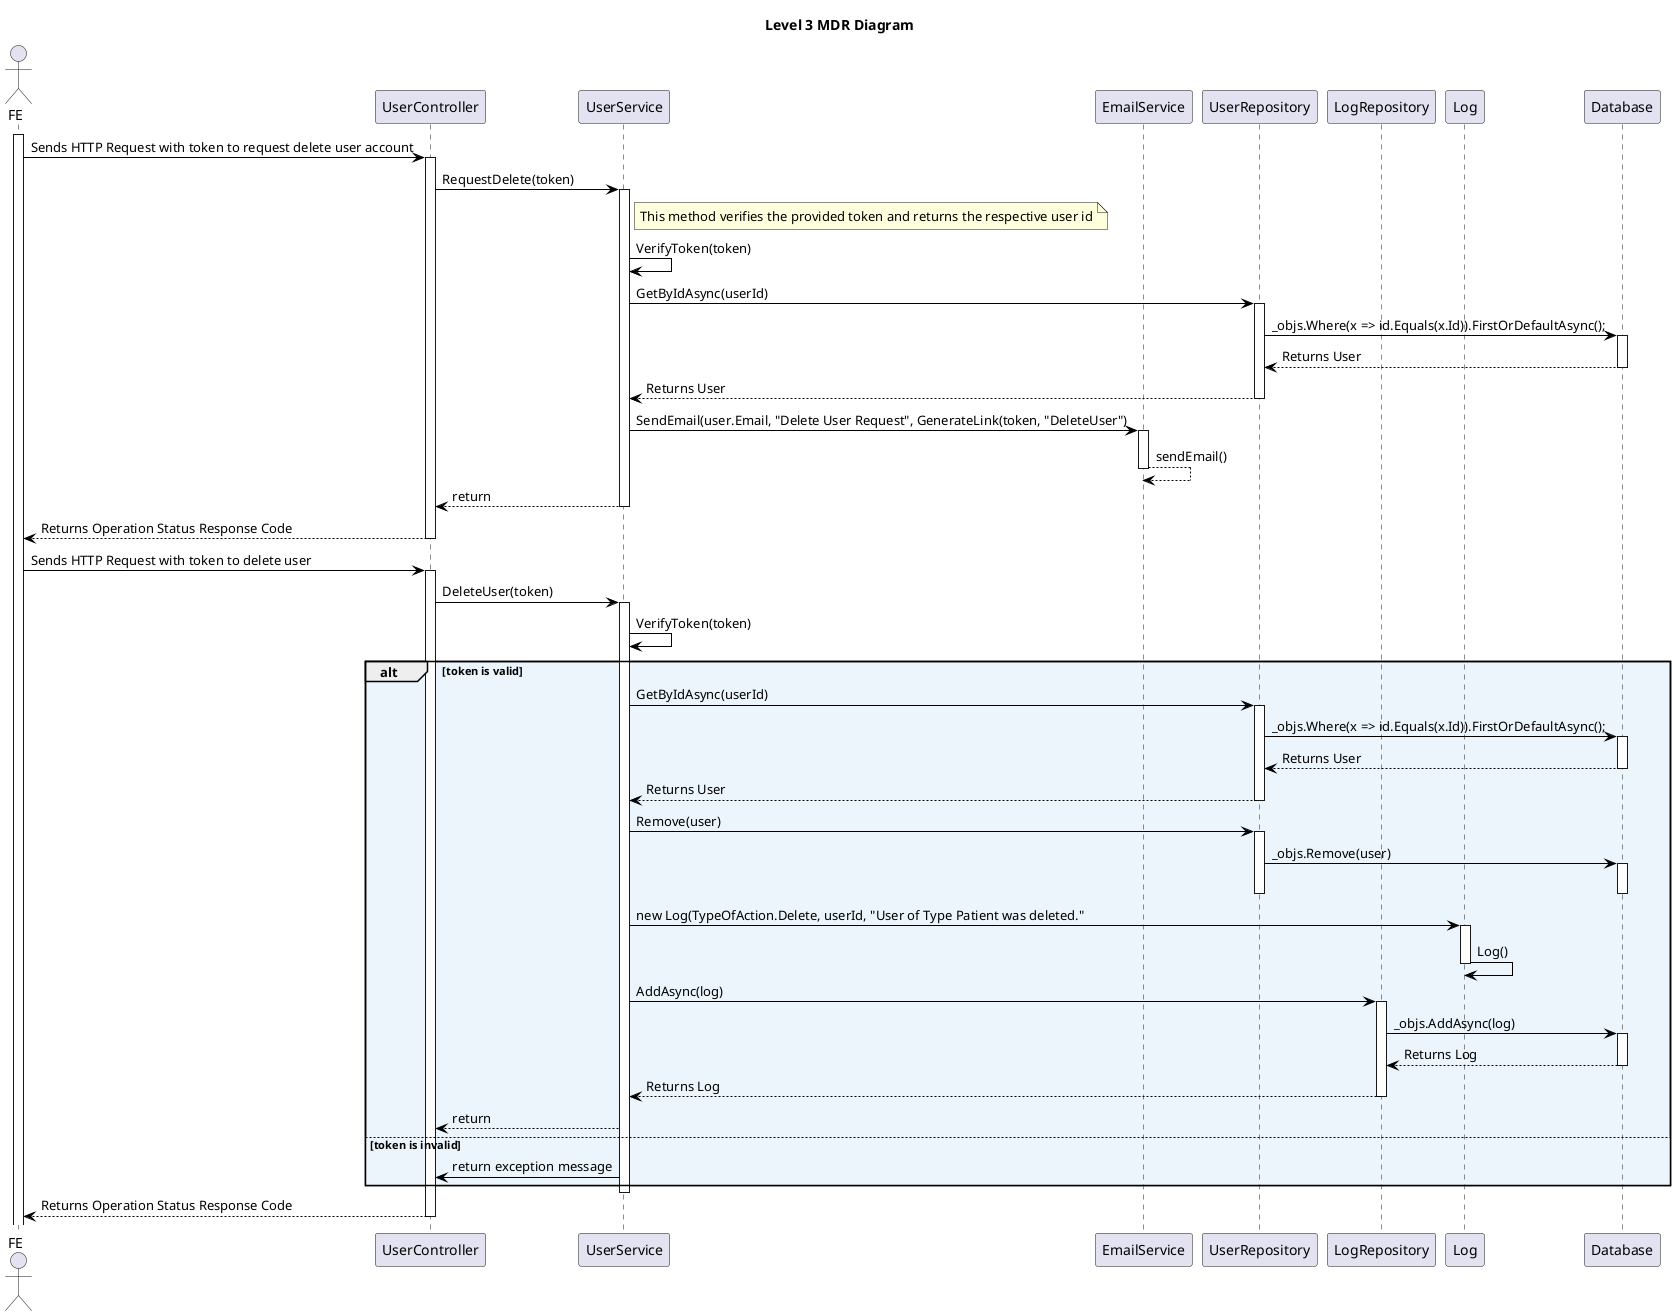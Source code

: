 @startuml level_3_MDR

title Level 3 MDR Diagram

hide empty members
'skinparam Linetype ortho

skinparam class {
    BackgroundColor<<valueObject>> #D6EAF8
    BackgroundColor<<root>> #FDEBD0
    BackgroundColor<<service>> #D1F2EB
    BackgroundColor #FEF9E7
    ArrowColor Black
}

skinparam package {
    BackgroundColor #EBF5FB
}

actor FE as FE
participant "UserController" as C
participant "UserService" as S
participant "EmailService" as ES
participant "UserRepository" as R
participant "LogRepository" as LR
participant "Log" as L
participant "Database" as DB

activate FE
FE -> C: Sends HTTP Request with token to request delete user account
activate C
C -> S: RequestDelete(token)
activate S
note right of S: This method verifies the provided token and returns the respective user id
S -> S: VerifyToken(token)
S -> R: GetByIdAsync(userId)
activate R
R -> DB: _objs.Where(x => id.Equals(x.Id)).FirstOrDefaultAsync();
activate DB
DB --> R: Returns User
deactivate DB
R --> S: Returns User
deactivate R
S -> ES: SendEmail(user.Email, "Delete User Request", GenerateLink(token, "DeleteUser")
activate ES
ES --> ES: sendEmail()
deactivate ES
S --> C: return
deactivate S
C --> FE: Returns Operation Status Response Code
deactivate C
FE -> C: Sends HTTP Request with token to delete user
activate C
C -> S: DeleteUser(token)
activate S
S -> S: VerifyToken(token)
alt token is valid
    S -> R: GetByIdAsync(userId)
    activate R
    R -> DB: _objs.Where(x => id.Equals(x.Id)).FirstOrDefaultAsync();
    activate DB
    DB --> R: Returns User
    deactivate DB
    R --> S: Returns User
    deactivate R
    S -> R: Remove(user)
    activate R
    R -> DB: _objs.Remove(user)
    activate DB
    deactivate DB
    deactivate R
    S -> L: new Log(TypeOfAction.Delete, userId, "User of Type Patient was deleted."
    activate L
    L -> L: Log()
    deactivate L
    S -> LR: AddAsync(log)
    activate LR
    LR -> DB: _objs.AddAsync(log)
    activate DB
    DB --> LR: Returns Log
    deactivate DB
    LR --> S: Returns Log
    deactivate LR
    S --> C: return
else token is invalid
    S -> C: return exception message
end
deactivate S
C --> FE: Returns Operation Status Response Code
deactivate C

@enduml